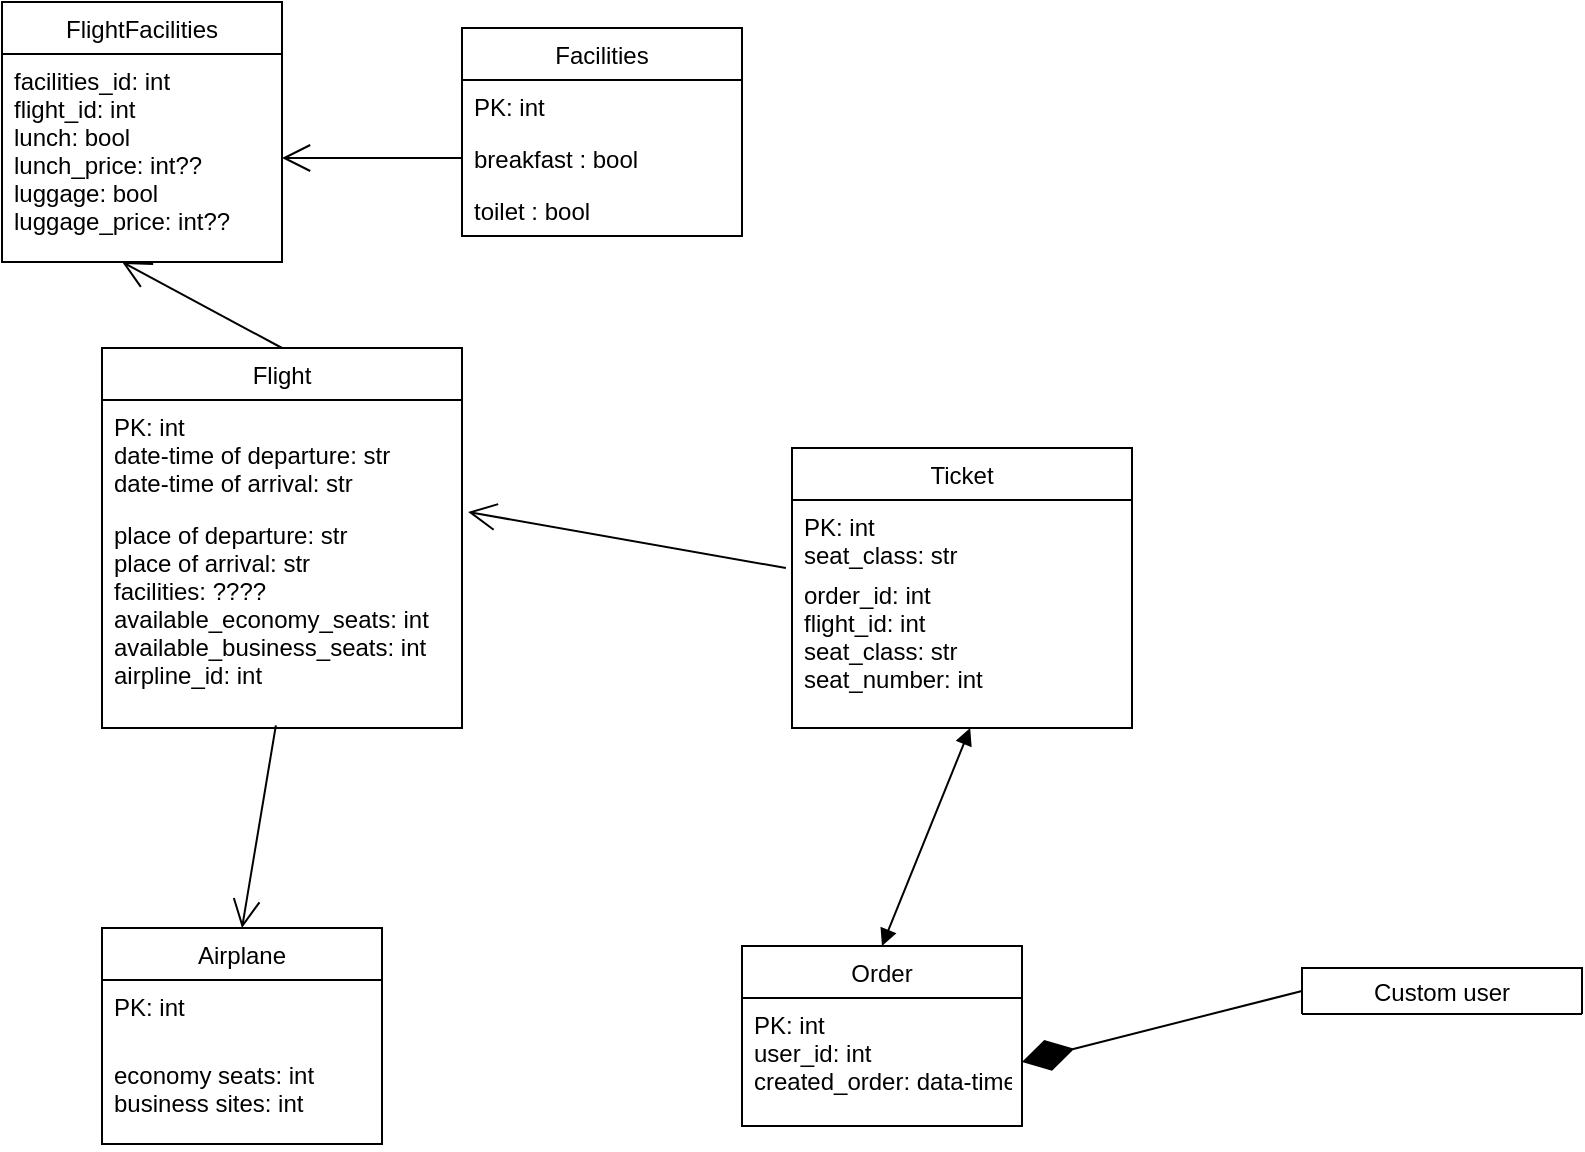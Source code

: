 <mxfile version="20.5.3" type="embed"><diagram id="yxwqODcV9XcFq13wuEIJ" name="Page-1"><mxGraphModel dx="660" dy="768" grid="1" gridSize="10" guides="1" tooltips="1" connect="1" arrows="1" fold="1" page="1" pageScale="1" pageWidth="850" pageHeight="1100" math="0" shadow="0"><root><mxCell id="0"/><mxCell id="1" parent="0"/><mxCell id="10" value="Custom user" style="swimlane;fontStyle=0;childLayout=stackLayout;horizontal=1;startSize=26;fillColor=none;horizontalStack=0;resizeParent=1;resizeParentMax=0;resizeLast=0;collapsible=1;marginBottom=0;" parent="1" vertex="1"><mxGeometry x="680" y="500" width="140" height="23" as="geometry"/></mxCell><mxCell id="15" value="Ticket" style="swimlane;fontStyle=0;childLayout=stackLayout;horizontal=1;startSize=26;fillColor=none;horizontalStack=0;resizeParent=1;resizeParentMax=0;resizeLast=0;collapsible=1;marginBottom=0;" parent="1" vertex="1"><mxGeometry x="425" y="240" width="170" height="140" as="geometry"/></mxCell><mxCell id="16" value="PK: int&#10;seat_class: str" style="text;strokeColor=none;fillColor=none;align=left;verticalAlign=top;spacingLeft=4;spacingRight=4;overflow=hidden;rotatable=0;points=[[0,0.5],[1,0.5]];portConstraint=eastwest;" parent="15" vertex="1"><mxGeometry y="26" width="170" height="34" as="geometry"/></mxCell><mxCell id="18" value="order_id: int&#10;flight_id: int&#10;seat_class: str&#10;seat_number: int" style="text;strokeColor=none;fillColor=none;align=left;verticalAlign=top;spacingLeft=4;spacingRight=4;overflow=hidden;rotatable=0;points=[[0,0.5],[1,0.5]];portConstraint=eastwest;" parent="15" vertex="1"><mxGeometry y="60" width="170" height="80" as="geometry"/></mxCell><mxCell id="24" value="Airplane" style="swimlane;fontStyle=0;childLayout=stackLayout;horizontal=1;startSize=26;fillColor=none;horizontalStack=0;resizeParent=1;resizeParentMax=0;resizeLast=0;collapsible=1;marginBottom=0;fontFamily=Helvetica;fontSize=12;fontColor=default;" parent="1" vertex="1"><mxGeometry x="80" y="480" width="140" height="108" as="geometry"/></mxCell><mxCell id="26" value="PK: int" style="text;strokeColor=none;fillColor=none;align=left;verticalAlign=top;spacingLeft=4;spacingRight=4;overflow=hidden;rotatable=0;points=[[0,0.5],[1,0.5]];portConstraint=eastwest;fontFamily=Helvetica;fontSize=12;fontColor=default;" parent="24" vertex="1"><mxGeometry y="26" width="140" height="34" as="geometry"/></mxCell><mxCell id="25" value="economy seats: int&#10;business sites: int" style="text;strokeColor=none;fillColor=none;align=left;verticalAlign=top;spacingLeft=4;spacingRight=4;overflow=hidden;rotatable=0;points=[[0,0.5],[1,0.5]];portConstraint=eastwest;fontFamily=Helvetica;fontSize=12;fontColor=default;" parent="24" vertex="1"><mxGeometry y="60" width="140" height="48" as="geometry"/></mxCell><mxCell id="29" value="Flight" style="swimlane;fontStyle=0;childLayout=stackLayout;horizontal=1;startSize=26;fillColor=none;horizontalStack=0;resizeParent=1;resizeParentMax=0;resizeLast=0;collapsible=1;marginBottom=0;fontFamily=Helvetica;fontSize=12;fontColor=default;" parent="1" vertex="1"><mxGeometry x="80" y="190" width="180" height="190" as="geometry"/></mxCell><mxCell id="30" value="PK: int&#10;date-time of departure: str&#10;date-time of arrival: str" style="text;strokeColor=none;fillColor=none;align=left;verticalAlign=top;spacingLeft=4;spacingRight=4;overflow=hidden;rotatable=0;points=[[0,0.5],[1,0.5]];portConstraint=eastwest;fontFamily=Helvetica;fontSize=12;fontColor=default;" parent="29" vertex="1"><mxGeometry y="26" width="180" height="54" as="geometry"/></mxCell><mxCell id="31" value="place of departure: str&#10;place of arrival: str&#10;facilities: ????&#10;available_economy_seats: int&#10;available_business_seats: int&#10;airpline_id: int" style="text;strokeColor=none;fillColor=none;align=left;verticalAlign=top;spacingLeft=4;spacingRight=4;overflow=hidden;rotatable=0;points=[[0,0.5],[1,0.5]];portConstraint=eastwest;fontFamily=Helvetica;fontSize=12;fontColor=default;" parent="29" vertex="1"><mxGeometry y="80" width="180" height="110" as="geometry"/></mxCell><mxCell id="40" value="" style="endArrow=open;endFill=1;endSize=12;html=1;rounded=0;entryX=0.5;entryY=0;entryDx=0;entryDy=0;exitX=0.483;exitY=0.988;exitDx=0;exitDy=0;exitPerimeter=0;" parent="1" source="31" target="24" edge="1"><mxGeometry width="160" relative="1" as="geometry"><mxPoint x="340" y="390" as="sourcePoint"/><mxPoint x="500" y="390" as="targetPoint"/></mxGeometry></mxCell><mxCell id="41" value="" style="endArrow=open;endFill=1;endSize=12;html=1;rounded=0;entryX=1.017;entryY=1.037;entryDx=0;entryDy=0;entryPerimeter=0;exitX=-0.018;exitY=0;exitDx=0;exitDy=0;exitPerimeter=0;" parent="1" source="18" target="30" edge="1"><mxGeometry width="160" relative="1" as="geometry"><mxPoint x="340" y="390" as="sourcePoint"/><mxPoint x="500" y="390" as="targetPoint"/></mxGeometry></mxCell><mxCell id="42" value="" style="endArrow=diamondThin;endFill=1;endSize=24;html=1;rounded=0;entryX=1;entryY=0.5;entryDx=0;entryDy=0;exitX=0;exitY=0.5;exitDx=0;exitDy=0;" parent="1" source="10" target="60" edge="1"><mxGeometry width="160" relative="1" as="geometry"><mxPoint x="340" y="390" as="sourcePoint"/><mxPoint x="537.97" y="516.708" as="targetPoint"/></mxGeometry></mxCell><mxCell id="43" value="" style="endArrow=block;startArrow=block;endFill=1;startFill=1;html=1;rounded=0;entryX=0.5;entryY=0;entryDx=0;entryDy=0;exitX=0.524;exitY=1;exitDx=0;exitDy=0;exitPerimeter=0;" parent="1" source="18" target="59" edge="1"><mxGeometry width="160" relative="1" as="geometry"><mxPoint x="340" y="390" as="sourcePoint"/><mxPoint x="452.5" y="470" as="targetPoint"/></mxGeometry></mxCell><mxCell id="44" value="Facilities" style="swimlane;fontStyle=0;childLayout=stackLayout;horizontal=1;startSize=26;fillColor=none;horizontalStack=0;resizeParent=1;resizeParentMax=0;resizeLast=0;collapsible=1;marginBottom=0;" vertex="1" parent="1"><mxGeometry x="260" y="30" width="140" height="104" as="geometry"/></mxCell><mxCell id="47" value="PK: int" style="text;strokeColor=none;fillColor=none;align=left;verticalAlign=top;spacingLeft=4;spacingRight=4;overflow=hidden;rotatable=0;points=[[0,0.5],[1,0.5]];portConstraint=eastwest;" vertex="1" parent="44"><mxGeometry y="26" width="140" height="26" as="geometry"/></mxCell><mxCell id="45" value="breakfast : bool" style="text;strokeColor=none;fillColor=none;align=left;verticalAlign=top;spacingLeft=4;spacingRight=4;overflow=hidden;rotatable=0;points=[[0,0.5],[1,0.5]];portConstraint=eastwest;" vertex="1" parent="44"><mxGeometry y="52" width="140" height="26" as="geometry"/></mxCell><mxCell id="46" value="toilet : bool" style="text;strokeColor=none;fillColor=none;align=left;verticalAlign=top;spacingLeft=4;spacingRight=4;overflow=hidden;rotatable=0;points=[[0,0.5],[1,0.5]];portConstraint=eastwest;" vertex="1" parent="44"><mxGeometry y="78" width="140" height="26" as="geometry"/></mxCell><mxCell id="48" value="FlightFacilities" style="swimlane;fontStyle=0;childLayout=stackLayout;horizontal=1;startSize=26;fillColor=none;horizontalStack=0;resizeParent=1;resizeParentMax=0;resizeLast=0;collapsible=1;marginBottom=0;" vertex="1" parent="1"><mxGeometry x="30" y="17" width="140" height="130" as="geometry"/></mxCell><mxCell id="49" value="facilities_id: int&#10;flight_id: int&#10;lunch: bool&#10;lunch_price: int??&#10;luggage: bool&#10;luggage_price: int??" style="text;strokeColor=none;fillColor=none;align=left;verticalAlign=top;spacingLeft=4;spacingRight=4;overflow=hidden;rotatable=0;points=[[0,0.5],[1,0.5]];portConstraint=eastwest;" vertex="1" parent="48"><mxGeometry y="26" width="140" height="104" as="geometry"/></mxCell><mxCell id="53" value="" style="endArrow=open;endFill=1;endSize=12;html=1;rounded=0;exitX=0.5;exitY=0;exitDx=0;exitDy=0;entryX=0.429;entryY=1;entryDx=0;entryDy=0;entryPerimeter=0;" edge="1" parent="1" source="29" target="49"><mxGeometry width="160" relative="1" as="geometry"><mxPoint x="260" y="390" as="sourcePoint"/><mxPoint x="420" y="390" as="targetPoint"/></mxGeometry></mxCell><mxCell id="52" value="" style="endArrow=open;endFill=1;endSize=12;html=1;rounded=0;exitX=0;exitY=0.5;exitDx=0;exitDy=0;entryX=1;entryY=0.5;entryDx=0;entryDy=0;" edge="1" parent="1" source="45" target="49"><mxGeometry width="160" relative="1" as="geometry"><mxPoint x="260" y="390" as="sourcePoint"/><mxPoint x="420" y="390" as="targetPoint"/></mxGeometry></mxCell><mxCell id="59" value="Order" style="swimlane;fontStyle=0;childLayout=stackLayout;horizontal=1;startSize=26;fillColor=none;horizontalStack=0;resizeParent=1;resizeParentMax=0;resizeLast=0;collapsible=1;marginBottom=0;" vertex="1" parent="1"><mxGeometry x="400" y="489" width="140" height="90" as="geometry"/></mxCell><mxCell id="60" value="PK: int&#10;user_id: int&#10;created_order: data-time" style="text;strokeColor=none;fillColor=none;align=left;verticalAlign=top;spacingLeft=4;spacingRight=4;overflow=hidden;rotatable=0;points=[[0,0.5],[1,0.5]];portConstraint=eastwest;" vertex="1" parent="59"><mxGeometry y="26" width="140" height="64" as="geometry"/></mxCell></root></mxGraphModel></diagram></mxfile>